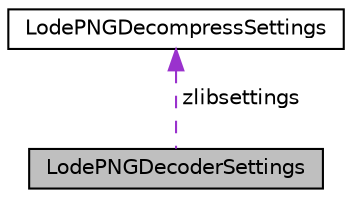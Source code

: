 digraph "LodePNGDecoderSettings"
{
  edge [fontname="Helvetica",fontsize="10",labelfontname="Helvetica",labelfontsize="10"];
  node [fontname="Helvetica",fontsize="10",shape=record];
  Node1 [label="LodePNGDecoderSettings",height=0.2,width=0.4,color="black", fillcolor="grey75", style="filled", fontcolor="black"];
  Node2 -> Node1 [dir="back",color="darkorchid3",fontsize="10",style="dashed",label=" zlibsettings" ,fontname="Helvetica"];
  Node2 [label="LodePNGDecompressSettings",height=0.2,width=0.4,color="black", fillcolor="white", style="filled",URL="$struct_lode_p_n_g_decompress_settings.html"];
}
